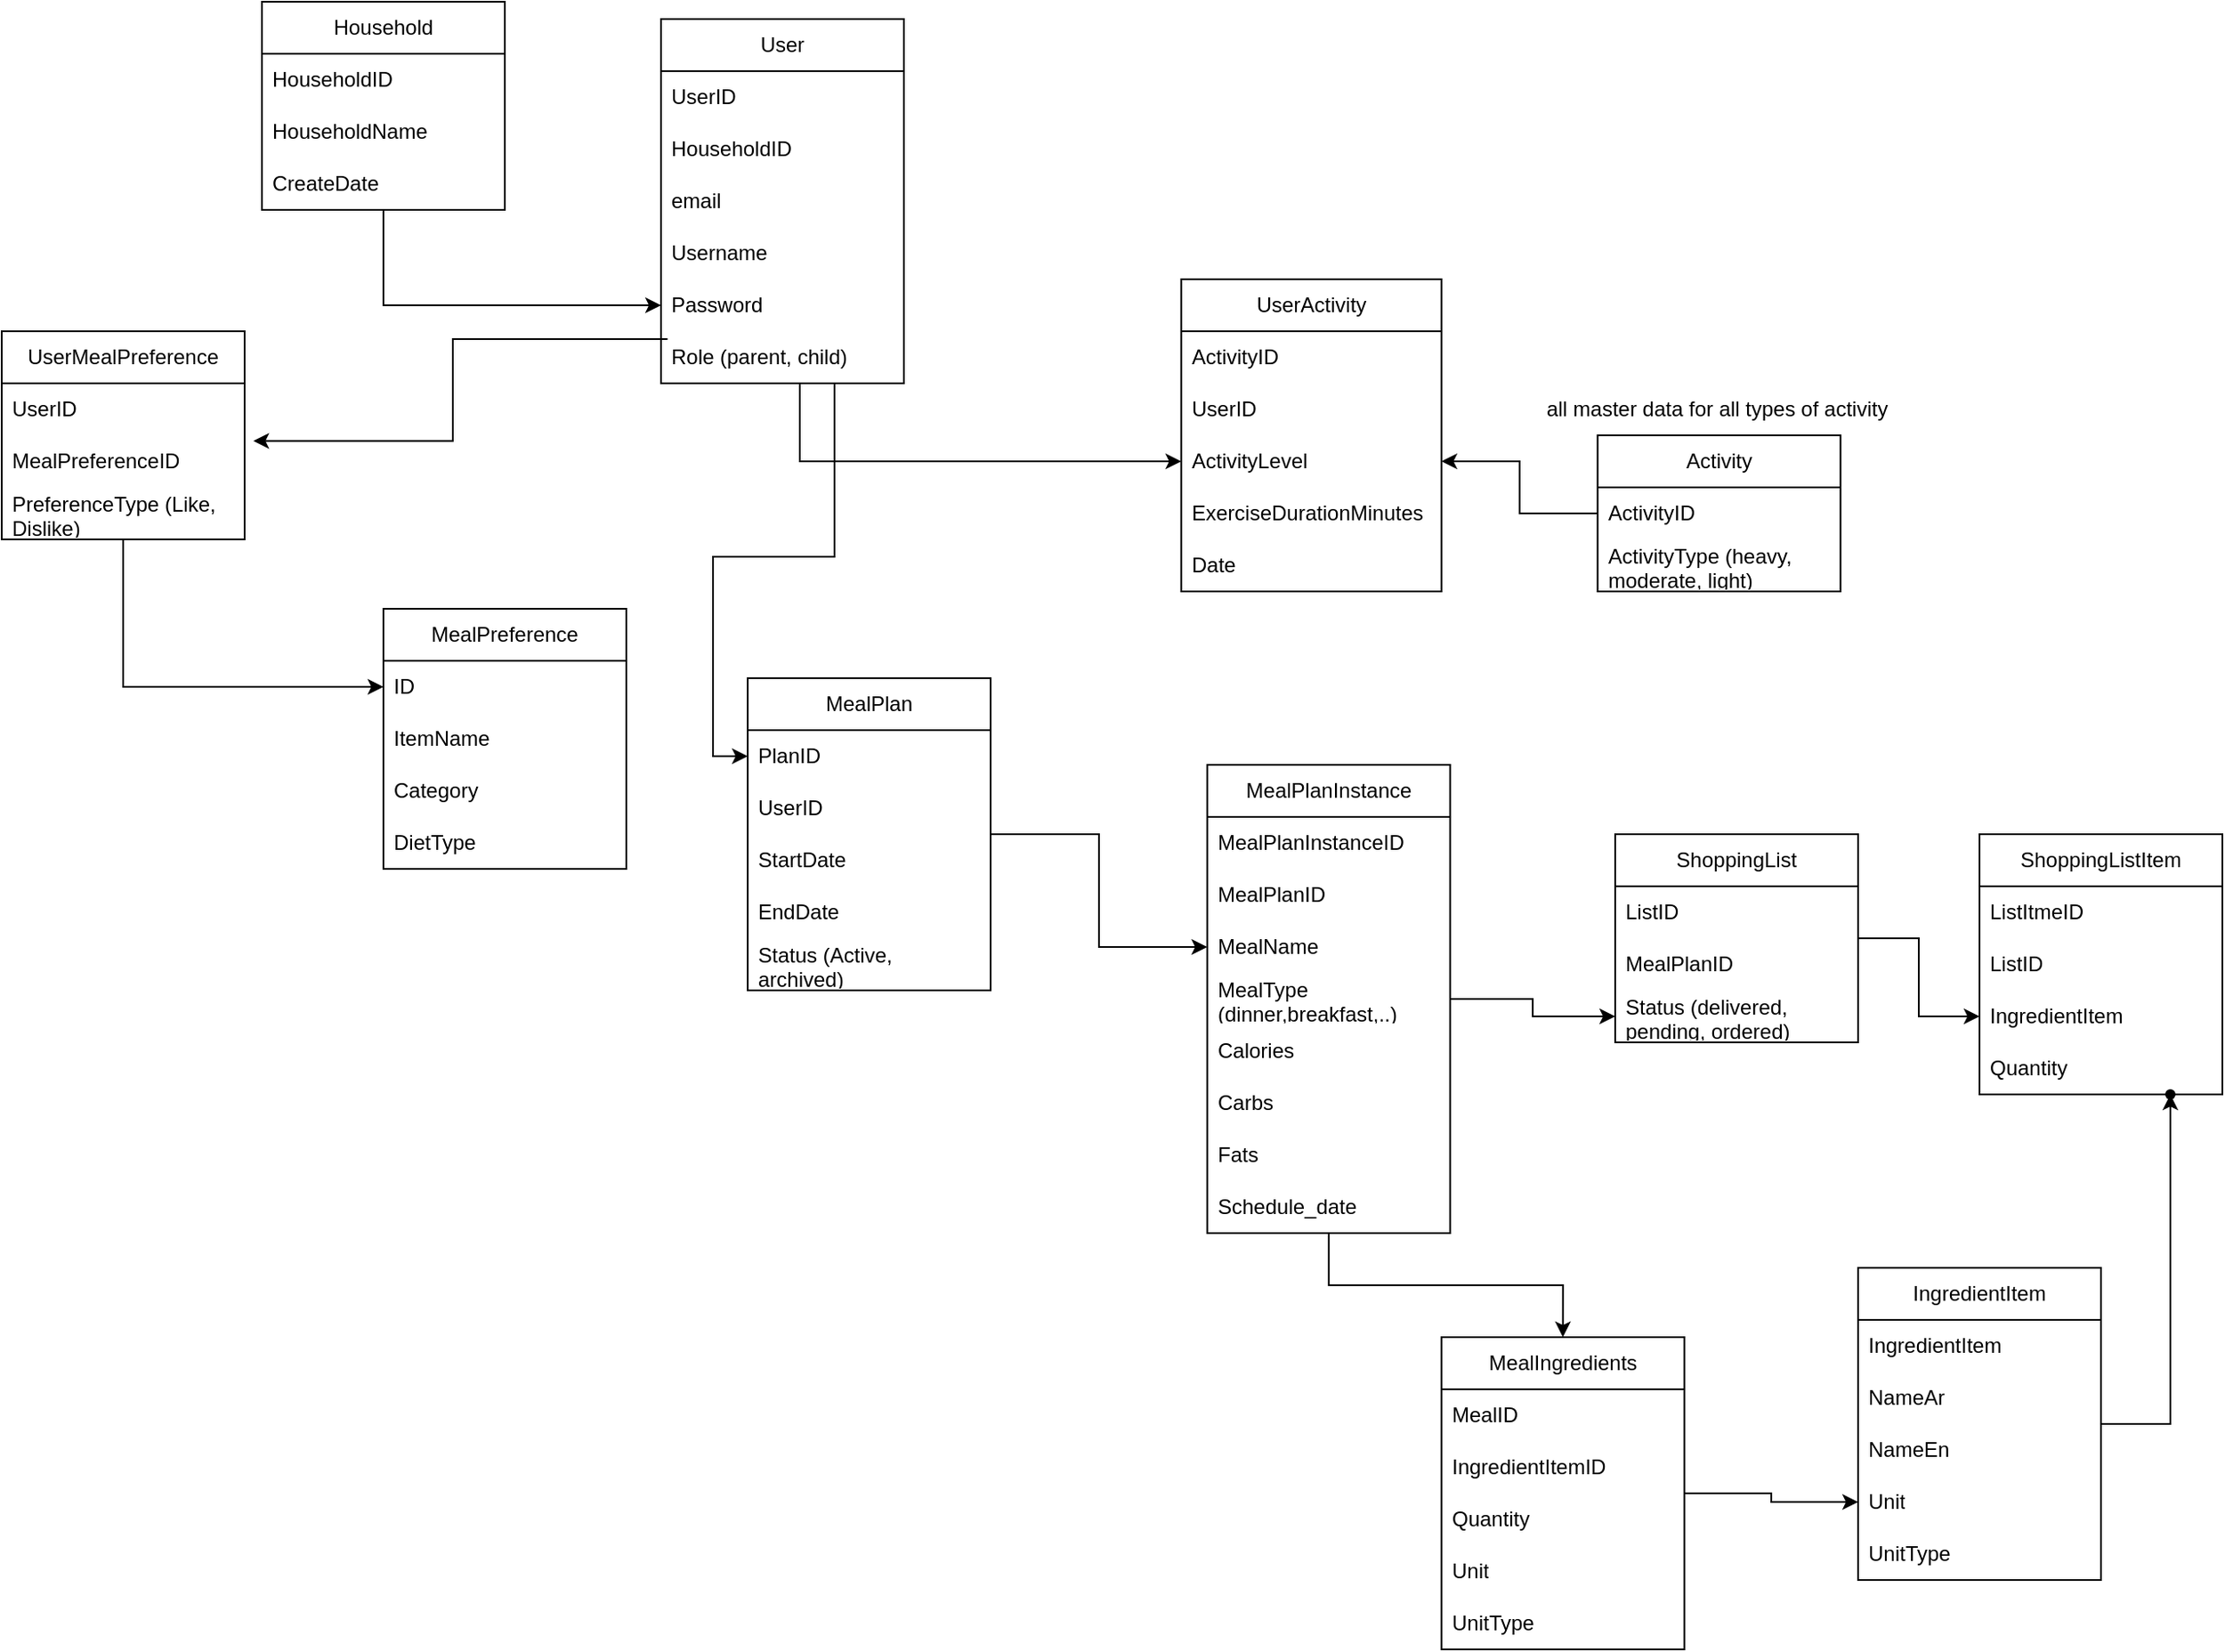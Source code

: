 <mxfile version="28.2.5">
  <diagram name="Page-1" id="1T8Flk_hhP0MfXB6WHCR">
    <mxGraphModel dx="1940" dy="658" grid="1" gridSize="10" guides="1" tooltips="1" connect="1" arrows="1" fold="1" page="1" pageScale="1" pageWidth="850" pageHeight="1100" math="0" shadow="0">
      <root>
        <mxCell id="0" />
        <mxCell id="1" parent="0" />
        <mxCell id="XhGrGPzaShYjws2vA5md-18" value="" style="edgeStyle=orthogonalEdgeStyle;rounded=0;orthogonalLoop=1;jettySize=auto;html=1;exitX=0.027;exitY=1.15;exitDx=0;exitDy=0;exitPerimeter=0;entryX=1.036;entryY=0.108;entryDx=0;entryDy=0;entryPerimeter=0;" parent="1" source="XhGrGPzaShYjws2vA5md-4" target="XhGrGPzaShYjws2vA5md-16" edge="1">
          <mxGeometry relative="1" as="geometry">
            <mxPoint x="-315" y="300.0" as="sourcePoint" />
            <mxPoint x="-625" y="345.0" as="targetPoint" />
          </mxGeometry>
        </mxCell>
        <mxCell id="XhGrGPzaShYjws2vA5md-35" value="" style="edgeStyle=orthogonalEdgeStyle;rounded=0;orthogonalLoop=1;jettySize=auto;html=1;" parent="1" source="XhGrGPzaShYjws2vA5md-1" target="XhGrGPzaShYjws2vA5md-34" edge="1">
          <mxGeometry relative="1" as="geometry">
            <Array as="points">
              <mxPoint x="-300" y="325" />
            </Array>
          </mxGeometry>
        </mxCell>
        <mxCell id="XhGrGPzaShYjws2vA5md-52" value="" style="edgeStyle=orthogonalEdgeStyle;rounded=0;orthogonalLoop=1;jettySize=auto;html=1;" parent="1" source="XhGrGPzaShYjws2vA5md-1" target="XhGrGPzaShYjws2vA5md-47" edge="1">
          <mxGeometry relative="1" as="geometry">
            <Array as="points">
              <mxPoint x="-280" y="380" />
              <mxPoint x="-350" y="380" />
              <mxPoint x="-350" y="495" />
            </Array>
          </mxGeometry>
        </mxCell>
        <mxCell id="XhGrGPzaShYjws2vA5md-1" value="User" style="swimlane;fontStyle=0;childLayout=stackLayout;horizontal=1;startSize=30;horizontalStack=0;resizeParent=1;resizeParentMax=0;resizeLast=0;collapsible=1;marginBottom=0;whiteSpace=wrap;html=1;" parent="1" vertex="1">
          <mxGeometry x="-380" y="70" width="140" height="210" as="geometry" />
        </mxCell>
        <mxCell id="XhGrGPzaShYjws2vA5md-2" value="UserID" style="text;strokeColor=none;fillColor=none;align=left;verticalAlign=middle;spacingLeft=4;spacingRight=4;overflow=hidden;points=[[0,0.5],[1,0.5]];portConstraint=eastwest;rotatable=0;whiteSpace=wrap;html=1;" parent="XhGrGPzaShYjws2vA5md-1" vertex="1">
          <mxGeometry y="30" width="140" height="30" as="geometry" />
        </mxCell>
        <mxCell id="XhGrGPzaShYjws2vA5md-9" value="HouseholdID" style="text;strokeColor=none;fillColor=none;align=left;verticalAlign=middle;spacingLeft=4;spacingRight=4;overflow=hidden;points=[[0,0.5],[1,0.5]];portConstraint=eastwest;rotatable=0;whiteSpace=wrap;html=1;" parent="XhGrGPzaShYjws2vA5md-1" vertex="1">
          <mxGeometry y="60" width="140" height="30" as="geometry" />
        </mxCell>
        <mxCell id="6CPnGSKHv73OvFHekW6K-3" value="email" style="text;strokeColor=none;fillColor=none;align=left;verticalAlign=middle;spacingLeft=4;spacingRight=4;overflow=hidden;points=[[0,0.5],[1,0.5]];portConstraint=eastwest;rotatable=0;whiteSpace=wrap;html=1;" vertex="1" parent="XhGrGPzaShYjws2vA5md-1">
          <mxGeometry y="90" width="140" height="30" as="geometry" />
        </mxCell>
        <mxCell id="XhGrGPzaShYjws2vA5md-3" value="Username" style="text;strokeColor=none;fillColor=none;align=left;verticalAlign=middle;spacingLeft=4;spacingRight=4;overflow=hidden;points=[[0,0.5],[1,0.5]];portConstraint=eastwest;rotatable=0;whiteSpace=wrap;html=1;" parent="XhGrGPzaShYjws2vA5md-1" vertex="1">
          <mxGeometry y="120" width="140" height="30" as="geometry" />
        </mxCell>
        <mxCell id="XhGrGPzaShYjws2vA5md-4" value="Password" style="text;strokeColor=none;fillColor=none;align=left;verticalAlign=middle;spacingLeft=4;spacingRight=4;overflow=hidden;points=[[0,0.5],[1,0.5]];portConstraint=eastwest;rotatable=0;whiteSpace=wrap;html=1;" parent="XhGrGPzaShYjws2vA5md-1" vertex="1">
          <mxGeometry y="150" width="140" height="30" as="geometry" />
        </mxCell>
        <mxCell id="6CPnGSKHv73OvFHekW6K-4" value="Role (parent, child)" style="text;strokeColor=none;fillColor=none;align=left;verticalAlign=middle;spacingLeft=4;spacingRight=4;overflow=hidden;points=[[0,0.5],[1,0.5]];portConstraint=eastwest;rotatable=0;whiteSpace=wrap;html=1;" vertex="1" parent="XhGrGPzaShYjws2vA5md-1">
          <mxGeometry y="180" width="140" height="30" as="geometry" />
        </mxCell>
        <mxCell id="XhGrGPzaShYjws2vA5md-21" value="" style="edgeStyle=orthogonalEdgeStyle;rounded=0;orthogonalLoop=1;jettySize=auto;html=1;" parent="1" source="XhGrGPzaShYjws2vA5md-5" target="XhGrGPzaShYjws2vA5md-4" edge="1">
          <mxGeometry relative="1" as="geometry" />
        </mxCell>
        <mxCell id="XhGrGPzaShYjws2vA5md-5" value="Household" style="swimlane;fontStyle=0;childLayout=stackLayout;horizontal=1;startSize=30;horizontalStack=0;resizeParent=1;resizeParentMax=0;resizeLast=0;collapsible=1;marginBottom=0;whiteSpace=wrap;html=1;" parent="1" vertex="1">
          <mxGeometry x="-610" y="60" width="140" height="120" as="geometry" />
        </mxCell>
        <mxCell id="XhGrGPzaShYjws2vA5md-6" value="HouseholdID" style="text;strokeColor=none;fillColor=none;align=left;verticalAlign=middle;spacingLeft=4;spacingRight=4;overflow=hidden;points=[[0,0.5],[1,0.5]];portConstraint=eastwest;rotatable=0;whiteSpace=wrap;html=1;" parent="XhGrGPzaShYjws2vA5md-5" vertex="1">
          <mxGeometry y="30" width="140" height="30" as="geometry" />
        </mxCell>
        <mxCell id="6CPnGSKHv73OvFHekW6K-1" value="HouseholdName" style="text;strokeColor=none;fillColor=none;align=left;verticalAlign=middle;spacingLeft=4;spacingRight=4;overflow=hidden;points=[[0,0.5],[1,0.5]];portConstraint=eastwest;rotatable=0;whiteSpace=wrap;html=1;" vertex="1" parent="XhGrGPzaShYjws2vA5md-5">
          <mxGeometry y="60" width="140" height="30" as="geometry" />
        </mxCell>
        <mxCell id="6CPnGSKHv73OvFHekW6K-2" value="CreateDate" style="text;strokeColor=none;fillColor=none;align=left;verticalAlign=middle;spacingLeft=4;spacingRight=4;overflow=hidden;points=[[0,0.5],[1,0.5]];portConstraint=eastwest;rotatable=0;whiteSpace=wrap;html=1;" vertex="1" parent="XhGrGPzaShYjws2vA5md-5">
          <mxGeometry y="90" width="140" height="30" as="geometry" />
        </mxCell>
        <mxCell id="XhGrGPzaShYjws2vA5md-14" value="UserMealPreference" style="swimlane;fontStyle=0;childLayout=stackLayout;horizontal=1;startSize=30;horizontalStack=0;resizeParent=1;resizeParentMax=0;resizeLast=0;collapsible=1;marginBottom=0;whiteSpace=wrap;html=1;" parent="1" vertex="1">
          <mxGeometry x="-760" y="250" width="140" height="120" as="geometry" />
        </mxCell>
        <mxCell id="XhGrGPzaShYjws2vA5md-15" value="UserID" style="text;strokeColor=none;fillColor=none;align=left;verticalAlign=middle;spacingLeft=4;spacingRight=4;overflow=hidden;points=[[0,0.5],[1,0.5]];portConstraint=eastwest;rotatable=0;whiteSpace=wrap;html=1;" parent="XhGrGPzaShYjws2vA5md-14" vertex="1">
          <mxGeometry y="30" width="140" height="30" as="geometry" />
        </mxCell>
        <mxCell id="XhGrGPzaShYjws2vA5md-16" value="MealPreferenceID" style="text;strokeColor=none;fillColor=none;align=left;verticalAlign=middle;spacingLeft=4;spacingRight=4;overflow=hidden;points=[[0,0.5],[1,0.5]];portConstraint=eastwest;rotatable=0;whiteSpace=wrap;html=1;" parent="XhGrGPzaShYjws2vA5md-14" vertex="1">
          <mxGeometry y="60" width="140" height="30" as="geometry" />
        </mxCell>
        <mxCell id="6CPnGSKHv73OvFHekW6K-5" value="PreferenceType (Like, Dislike)" style="text;strokeColor=none;fillColor=none;align=left;verticalAlign=middle;spacingLeft=4;spacingRight=4;overflow=hidden;points=[[0,0.5],[1,0.5]];portConstraint=eastwest;rotatable=0;whiteSpace=wrap;html=1;" vertex="1" parent="XhGrGPzaShYjws2vA5md-14">
          <mxGeometry y="90" width="140" height="30" as="geometry" />
        </mxCell>
        <mxCell id="XhGrGPzaShYjws2vA5md-29" value="UserActivity" style="swimlane;fontStyle=0;childLayout=stackLayout;horizontal=1;startSize=30;horizontalStack=0;resizeParent=1;resizeParentMax=0;resizeLast=0;collapsible=1;marginBottom=0;whiteSpace=wrap;html=1;" parent="1" vertex="1">
          <mxGeometry x="-80.14" y="220" width="150" height="180" as="geometry" />
        </mxCell>
        <mxCell id="XhGrGPzaShYjws2vA5md-30" value="ActivityID" style="text;strokeColor=none;fillColor=none;align=left;verticalAlign=middle;spacingLeft=4;spacingRight=4;overflow=hidden;points=[[0,0.5],[1,0.5]];portConstraint=eastwest;rotatable=0;whiteSpace=wrap;html=1;" parent="XhGrGPzaShYjws2vA5md-29" vertex="1">
          <mxGeometry y="30" width="150" height="30" as="geometry" />
        </mxCell>
        <mxCell id="XhGrGPzaShYjws2vA5md-31" value="UserID" style="text;strokeColor=none;fillColor=none;align=left;verticalAlign=middle;spacingLeft=4;spacingRight=4;overflow=hidden;points=[[0,0.5],[1,0.5]];portConstraint=eastwest;rotatable=0;whiteSpace=wrap;html=1;" parent="XhGrGPzaShYjws2vA5md-29" vertex="1">
          <mxGeometry y="60" width="150" height="30" as="geometry" />
        </mxCell>
        <mxCell id="XhGrGPzaShYjws2vA5md-34" value="ActivityLevel" style="text;strokeColor=none;fillColor=none;align=left;verticalAlign=middle;spacingLeft=4;spacingRight=4;overflow=hidden;points=[[0,0.5],[1,0.5]];portConstraint=eastwest;rotatable=0;whiteSpace=wrap;html=1;" parent="XhGrGPzaShYjws2vA5md-29" vertex="1">
          <mxGeometry y="90" width="150" height="30" as="geometry" />
        </mxCell>
        <mxCell id="XhGrGPzaShYjws2vA5md-37" value="ExerciseDurationMinutes" style="text;strokeColor=none;fillColor=none;align=left;verticalAlign=middle;spacingLeft=4;spacingRight=4;overflow=hidden;points=[[0,0.5],[1,0.5]];portConstraint=eastwest;rotatable=0;whiteSpace=wrap;html=1;" parent="XhGrGPzaShYjws2vA5md-29" vertex="1">
          <mxGeometry y="120" width="150" height="30" as="geometry" />
        </mxCell>
        <mxCell id="6CPnGSKHv73OvFHekW6K-8" value="Date" style="text;strokeColor=none;fillColor=none;align=left;verticalAlign=middle;spacingLeft=4;spacingRight=4;overflow=hidden;points=[[0,0.5],[1,0.5]];portConstraint=eastwest;rotatable=0;whiteSpace=wrap;html=1;" vertex="1" parent="XhGrGPzaShYjws2vA5md-29">
          <mxGeometry y="150" width="150" height="30" as="geometry" />
        </mxCell>
        <mxCell id="XhGrGPzaShYjws2vA5md-32" value="" style="group" parent="1" vertex="1" connectable="0">
          <mxGeometry x="119.86" y="280" width="220" height="120" as="geometry" />
        </mxCell>
        <mxCell id="XhGrGPzaShYjws2vA5md-26" value="all master data for all types of activity&amp;nbsp;" style="text;html=1;align=center;verticalAlign=middle;resizable=0;points=[];autosize=1;strokeColor=none;fillColor=none;" parent="XhGrGPzaShYjws2vA5md-32" vertex="1">
          <mxGeometry width="220" height="30" as="geometry" />
        </mxCell>
        <mxCell id="XhGrGPzaShYjws2vA5md-22" value="Activity" style="swimlane;fontStyle=0;childLayout=stackLayout;horizontal=1;startSize=30;horizontalStack=0;resizeParent=1;resizeParentMax=0;resizeLast=0;collapsible=1;marginBottom=0;whiteSpace=wrap;html=1;" parent="1" vertex="1">
          <mxGeometry x="159.86" y="310" width="140" height="90" as="geometry" />
        </mxCell>
        <mxCell id="XhGrGPzaShYjws2vA5md-23" value="ActivityID" style="text;strokeColor=none;fillColor=none;align=left;verticalAlign=middle;spacingLeft=4;spacingRight=4;overflow=hidden;points=[[0,0.5],[1,0.5]];portConstraint=eastwest;rotatable=0;whiteSpace=wrap;html=1;" parent="XhGrGPzaShYjws2vA5md-22" vertex="1">
          <mxGeometry y="30" width="140" height="30" as="geometry" />
        </mxCell>
        <mxCell id="XhGrGPzaShYjws2vA5md-24" value="ActivityType (heavy, moderate, light)" style="text;strokeColor=none;fillColor=none;align=left;verticalAlign=middle;spacingLeft=4;spacingRight=4;overflow=hidden;points=[[0,0.5],[1,0.5]];portConstraint=eastwest;rotatable=0;whiteSpace=wrap;html=1;" parent="XhGrGPzaShYjws2vA5md-22" vertex="1">
          <mxGeometry y="60" width="140" height="30" as="geometry" />
        </mxCell>
        <mxCell id="XhGrGPzaShYjws2vA5md-10" value="MealPreference" style="swimlane;fontStyle=0;childLayout=stackLayout;horizontal=1;startSize=30;horizontalStack=0;resizeParent=1;resizeParentMax=0;resizeLast=0;collapsible=1;marginBottom=0;whiteSpace=wrap;html=1;" parent="1" vertex="1">
          <mxGeometry x="-540" y="410" width="140" height="150" as="geometry" />
        </mxCell>
        <mxCell id="XhGrGPzaShYjws2vA5md-11" value="ID" style="text;strokeColor=none;fillColor=none;align=left;verticalAlign=middle;spacingLeft=4;spacingRight=4;overflow=hidden;points=[[0,0.5],[1,0.5]];portConstraint=eastwest;rotatable=0;whiteSpace=wrap;html=1;" parent="XhGrGPzaShYjws2vA5md-10" vertex="1">
          <mxGeometry y="30" width="140" height="30" as="geometry" />
        </mxCell>
        <mxCell id="XhGrGPzaShYjws2vA5md-12" value="ItemName" style="text;strokeColor=none;fillColor=none;align=left;verticalAlign=middle;spacingLeft=4;spacingRight=4;overflow=hidden;points=[[0,0.5],[1,0.5]];portConstraint=eastwest;rotatable=0;whiteSpace=wrap;html=1;" parent="XhGrGPzaShYjws2vA5md-10" vertex="1">
          <mxGeometry y="60" width="140" height="30" as="geometry" />
        </mxCell>
        <mxCell id="XhGrGPzaShYjws2vA5md-27" value="Category" style="text;strokeColor=none;fillColor=none;align=left;verticalAlign=middle;spacingLeft=4;spacingRight=4;overflow=hidden;points=[[0,0.5],[1,0.5]];portConstraint=eastwest;rotatable=0;whiteSpace=wrap;html=1;" parent="XhGrGPzaShYjws2vA5md-10" vertex="1">
          <mxGeometry y="90" width="140" height="30" as="geometry" />
        </mxCell>
        <mxCell id="XhGrGPzaShYjws2vA5md-38" value="DietType" style="text;strokeColor=none;fillColor=none;align=left;verticalAlign=middle;spacingLeft=4;spacingRight=4;overflow=hidden;points=[[0,0.5],[1,0.5]];portConstraint=eastwest;rotatable=0;whiteSpace=wrap;html=1;" parent="XhGrGPzaShYjws2vA5md-10" vertex="1">
          <mxGeometry y="120" width="140" height="30" as="geometry" />
        </mxCell>
        <mxCell id="XhGrGPzaShYjws2vA5md-20" value="" style="edgeStyle=orthogonalEdgeStyle;rounded=0;orthogonalLoop=1;jettySize=auto;html=1;" parent="1" source="XhGrGPzaShYjws2vA5md-14" target="XhGrGPzaShYjws2vA5md-11" edge="1">
          <mxGeometry relative="1" as="geometry" />
        </mxCell>
        <mxCell id="XhGrGPzaShYjws2vA5md-36" value="" style="edgeStyle=orthogonalEdgeStyle;rounded=0;orthogonalLoop=1;jettySize=auto;html=1;" parent="1" source="XhGrGPzaShYjws2vA5md-23" target="XhGrGPzaShYjws2vA5md-34" edge="1">
          <mxGeometry relative="1" as="geometry" />
        </mxCell>
        <mxCell id="XhGrGPzaShYjws2vA5md-71" value="" style="edgeStyle=orthogonalEdgeStyle;rounded=0;orthogonalLoop=1;jettySize=auto;html=1;entryX=0.5;entryY=0;entryDx=0;entryDy=0;" parent="1" source="XhGrGPzaShYjws2vA5md-39" target="XhGrGPzaShYjws2vA5md-64" edge="1">
          <mxGeometry relative="1" as="geometry">
            <mxPoint x="184.86" y="605" as="targetPoint" />
          </mxGeometry>
        </mxCell>
        <mxCell id="6CPnGSKHv73OvFHekW6K-15" value="" style="edgeStyle=orthogonalEdgeStyle;rounded=0;orthogonalLoop=1;jettySize=auto;html=1;" edge="1" parent="1" source="XhGrGPzaShYjws2vA5md-39" target="6CPnGSKHv73OvFHekW6K-12">
          <mxGeometry relative="1" as="geometry" />
        </mxCell>
        <mxCell id="XhGrGPzaShYjws2vA5md-39" value="MealPlanInstance" style="swimlane;fontStyle=0;childLayout=stackLayout;horizontal=1;startSize=30;horizontalStack=0;resizeParent=1;resizeParentMax=0;resizeLast=0;collapsible=1;marginBottom=0;whiteSpace=wrap;html=1;" parent="1" vertex="1">
          <mxGeometry x="-65.14" y="500" width="140" height="270" as="geometry" />
        </mxCell>
        <mxCell id="XhGrGPzaShYjws2vA5md-40" value="&lt;span style=&quot;text-align: center;&quot;&gt;MealPlanInstanceID&lt;/span&gt;" style="text;strokeColor=none;fillColor=none;align=left;verticalAlign=middle;spacingLeft=4;spacingRight=4;overflow=hidden;points=[[0,0.5],[1,0.5]];portConstraint=eastwest;rotatable=0;whiteSpace=wrap;html=1;" parent="XhGrGPzaShYjws2vA5md-39" vertex="1">
          <mxGeometry y="30" width="140" height="30" as="geometry" />
        </mxCell>
        <mxCell id="6CPnGSKHv73OvFHekW6K-29" value="MealPlanID" style="text;strokeColor=none;fillColor=none;align=left;verticalAlign=middle;spacingLeft=4;spacingRight=4;overflow=hidden;points=[[0,0.5],[1,0.5]];portConstraint=eastwest;rotatable=0;whiteSpace=wrap;html=1;" vertex="1" parent="XhGrGPzaShYjws2vA5md-39">
          <mxGeometry y="60" width="140" height="30" as="geometry" />
        </mxCell>
        <mxCell id="XhGrGPzaShYjws2vA5md-41" value="MealName" style="text;strokeColor=none;fillColor=none;align=left;verticalAlign=middle;spacingLeft=4;spacingRight=4;overflow=hidden;points=[[0,0.5],[1,0.5]];portConstraint=eastwest;rotatable=0;whiteSpace=wrap;html=1;" parent="XhGrGPzaShYjws2vA5md-39" vertex="1">
          <mxGeometry y="90" width="140" height="30" as="geometry" />
        </mxCell>
        <mxCell id="XhGrGPzaShYjws2vA5md-42" value="MealType (dinner,breakfast,..)" style="text;strokeColor=none;fillColor=none;align=left;verticalAlign=middle;spacingLeft=4;spacingRight=4;overflow=hidden;points=[[0,0.5],[1,0.5]];portConstraint=eastwest;rotatable=0;whiteSpace=wrap;html=1;" parent="XhGrGPzaShYjws2vA5md-39" vertex="1">
          <mxGeometry y="120" width="140" height="30" as="geometry" />
        </mxCell>
        <mxCell id="XhGrGPzaShYjws2vA5md-43" value="Calories" style="text;strokeColor=none;fillColor=none;align=left;verticalAlign=middle;spacingLeft=4;spacingRight=4;overflow=hidden;points=[[0,0.5],[1,0.5]];portConstraint=eastwest;rotatable=0;whiteSpace=wrap;html=1;" parent="XhGrGPzaShYjws2vA5md-39" vertex="1">
          <mxGeometry y="150" width="140" height="30" as="geometry" />
        </mxCell>
        <mxCell id="XhGrGPzaShYjws2vA5md-44" value="Carbs" style="text;strokeColor=none;fillColor=none;align=left;verticalAlign=middle;spacingLeft=4;spacingRight=4;overflow=hidden;points=[[0,0.5],[1,0.5]];portConstraint=eastwest;rotatable=0;whiteSpace=wrap;html=1;" parent="XhGrGPzaShYjws2vA5md-39" vertex="1">
          <mxGeometry y="180" width="140" height="30" as="geometry" />
        </mxCell>
        <mxCell id="XhGrGPzaShYjws2vA5md-45" value="Fats" style="text;strokeColor=none;fillColor=none;align=left;verticalAlign=middle;spacingLeft=4;spacingRight=4;overflow=hidden;points=[[0,0.5],[1,0.5]];portConstraint=eastwest;rotatable=0;whiteSpace=wrap;html=1;" parent="XhGrGPzaShYjws2vA5md-39" vertex="1">
          <mxGeometry y="210" width="140" height="30" as="geometry" />
        </mxCell>
        <mxCell id="6CPnGSKHv73OvFHekW6K-7" value="Schedule_date" style="text;strokeColor=none;fillColor=none;align=left;verticalAlign=middle;spacingLeft=4;spacingRight=4;overflow=hidden;points=[[0,0.5],[1,0.5]];portConstraint=eastwest;rotatable=0;whiteSpace=wrap;html=1;" vertex="1" parent="XhGrGPzaShYjws2vA5md-39">
          <mxGeometry y="240" width="140" height="30" as="geometry" />
        </mxCell>
        <mxCell id="XhGrGPzaShYjws2vA5md-53" value="" style="edgeStyle=orthogonalEdgeStyle;rounded=0;orthogonalLoop=1;jettySize=auto;html=1;" parent="1" source="XhGrGPzaShYjws2vA5md-46" target="XhGrGPzaShYjws2vA5md-41" edge="1">
          <mxGeometry relative="1" as="geometry" />
        </mxCell>
        <mxCell id="XhGrGPzaShYjws2vA5md-46" value="MealPlan" style="swimlane;fontStyle=0;childLayout=stackLayout;horizontal=1;startSize=30;horizontalStack=0;resizeParent=1;resizeParentMax=0;resizeLast=0;collapsible=1;marginBottom=0;whiteSpace=wrap;html=1;" parent="1" vertex="1">
          <mxGeometry x="-330" y="450" width="140" height="180" as="geometry" />
        </mxCell>
        <mxCell id="XhGrGPzaShYjws2vA5md-47" value="PlanID" style="text;strokeColor=none;fillColor=none;align=left;verticalAlign=middle;spacingLeft=4;spacingRight=4;overflow=hidden;points=[[0,0.5],[1,0.5]];portConstraint=eastwest;rotatable=0;whiteSpace=wrap;html=1;" parent="XhGrGPzaShYjws2vA5md-46" vertex="1">
          <mxGeometry y="30" width="140" height="30" as="geometry" />
        </mxCell>
        <mxCell id="XhGrGPzaShYjws2vA5md-48" value="UserID" style="text;strokeColor=none;fillColor=none;align=left;verticalAlign=middle;spacingLeft=4;spacingRight=4;overflow=hidden;points=[[0,0.5],[1,0.5]];portConstraint=eastwest;rotatable=0;whiteSpace=wrap;html=1;" parent="XhGrGPzaShYjws2vA5md-46" vertex="1">
          <mxGeometry y="60" width="140" height="30" as="geometry" />
        </mxCell>
        <mxCell id="XhGrGPzaShYjws2vA5md-49" value="StartDate" style="text;strokeColor=none;fillColor=none;align=left;verticalAlign=middle;spacingLeft=4;spacingRight=4;overflow=hidden;points=[[0,0.5],[1,0.5]];portConstraint=eastwest;rotatable=0;whiteSpace=wrap;html=1;" parent="XhGrGPzaShYjws2vA5md-46" vertex="1">
          <mxGeometry y="90" width="140" height="30" as="geometry" />
        </mxCell>
        <mxCell id="XhGrGPzaShYjws2vA5md-50" value="EndDate" style="text;strokeColor=none;fillColor=none;align=left;verticalAlign=middle;spacingLeft=4;spacingRight=4;overflow=hidden;points=[[0,0.5],[1,0.5]];portConstraint=eastwest;rotatable=0;whiteSpace=wrap;html=1;" parent="XhGrGPzaShYjws2vA5md-46" vertex="1">
          <mxGeometry y="120" width="140" height="30" as="geometry" />
        </mxCell>
        <mxCell id="6CPnGSKHv73OvFHekW6K-6" value="Status (Active, archived)" style="text;strokeColor=none;fillColor=none;align=left;verticalAlign=middle;spacingLeft=4;spacingRight=4;overflow=hidden;points=[[0,0.5],[1,0.5]];portConstraint=eastwest;rotatable=0;whiteSpace=wrap;html=1;" vertex="1" parent="XhGrGPzaShYjws2vA5md-46">
          <mxGeometry y="150" width="140" height="30" as="geometry" />
        </mxCell>
        <mxCell id="6CPnGSKHv73OvFHekW6K-28" value="" style="edgeStyle=orthogonalEdgeStyle;rounded=0;orthogonalLoop=1;jettySize=auto;html=1;" edge="1" parent="1" source="XhGrGPzaShYjws2vA5md-64" target="6CPnGSKHv73OvFHekW6K-26">
          <mxGeometry relative="1" as="geometry" />
        </mxCell>
        <mxCell id="XhGrGPzaShYjws2vA5md-64" value="MealIngredients" style="swimlane;fontStyle=0;childLayout=stackLayout;horizontal=1;startSize=30;horizontalStack=0;resizeParent=1;resizeParentMax=0;resizeLast=0;collapsible=1;marginBottom=0;whiteSpace=wrap;html=1;" parent="1" vertex="1">
          <mxGeometry x="69.86" y="830" width="140" height="180" as="geometry" />
        </mxCell>
        <mxCell id="XhGrGPzaShYjws2vA5md-65" value="MealID" style="text;strokeColor=none;fillColor=none;align=left;verticalAlign=middle;spacingLeft=4;spacingRight=4;overflow=hidden;points=[[0,0.5],[1,0.5]];portConstraint=eastwest;rotatable=0;whiteSpace=wrap;html=1;" parent="XhGrGPzaShYjws2vA5md-64" vertex="1">
          <mxGeometry y="30" width="140" height="30" as="geometry" />
        </mxCell>
        <mxCell id="XhGrGPzaShYjws2vA5md-66" value="&lt;span style=&quot;text-align: center;&quot;&gt;IngredientItemID&lt;/span&gt;" style="text;strokeColor=none;fillColor=none;align=left;verticalAlign=middle;spacingLeft=4;spacingRight=4;overflow=hidden;points=[[0,0.5],[1,0.5]];portConstraint=eastwest;rotatable=0;whiteSpace=wrap;html=1;" parent="XhGrGPzaShYjws2vA5md-64" vertex="1">
          <mxGeometry y="60" width="140" height="30" as="geometry" />
        </mxCell>
        <mxCell id="XhGrGPzaShYjws2vA5md-67" value="Quantity" style="text;strokeColor=none;fillColor=none;align=left;verticalAlign=middle;spacingLeft=4;spacingRight=4;overflow=hidden;points=[[0,0.5],[1,0.5]];portConstraint=eastwest;rotatable=0;whiteSpace=wrap;html=1;" parent="XhGrGPzaShYjws2vA5md-64" vertex="1">
          <mxGeometry y="90" width="140" height="30" as="geometry" />
        </mxCell>
        <mxCell id="XhGrGPzaShYjws2vA5md-68" value="Unit" style="text;strokeColor=none;fillColor=none;align=left;verticalAlign=middle;spacingLeft=4;spacingRight=4;overflow=hidden;points=[[0,0.5],[1,0.5]];portConstraint=eastwest;rotatable=0;whiteSpace=wrap;html=1;" parent="XhGrGPzaShYjws2vA5md-64" vertex="1">
          <mxGeometry y="120" width="140" height="30" as="geometry" />
        </mxCell>
        <mxCell id="XhGrGPzaShYjws2vA5md-69" value="UnitType" style="text;strokeColor=none;fillColor=none;align=left;verticalAlign=middle;spacingLeft=4;spacingRight=4;overflow=hidden;points=[[0,0.5],[1,0.5]];portConstraint=eastwest;rotatable=0;whiteSpace=wrap;html=1;" parent="XhGrGPzaShYjws2vA5md-64" vertex="1">
          <mxGeometry y="150" width="140" height="30" as="geometry" />
        </mxCell>
        <mxCell id="6CPnGSKHv73OvFHekW6K-21" value="" style="edgeStyle=orthogonalEdgeStyle;rounded=0;orthogonalLoop=1;jettySize=auto;html=1;" edge="1" parent="1" source="6CPnGSKHv73OvFHekW6K-9" target="6CPnGSKHv73OvFHekW6K-19">
          <mxGeometry relative="1" as="geometry" />
        </mxCell>
        <mxCell id="6CPnGSKHv73OvFHekW6K-9" value="ShoppingList" style="swimlane;fontStyle=0;childLayout=stackLayout;horizontal=1;startSize=30;horizontalStack=0;resizeParent=1;resizeParentMax=0;resizeLast=0;collapsible=1;marginBottom=0;whiteSpace=wrap;html=1;" vertex="1" parent="1">
          <mxGeometry x="170" y="540" width="140" height="120" as="geometry" />
        </mxCell>
        <mxCell id="6CPnGSKHv73OvFHekW6K-10" value="ListID" style="text;strokeColor=none;fillColor=none;align=left;verticalAlign=middle;spacingLeft=4;spacingRight=4;overflow=hidden;points=[[0,0.5],[1,0.5]];portConstraint=eastwest;rotatable=0;whiteSpace=wrap;html=1;" vertex="1" parent="6CPnGSKHv73OvFHekW6K-9">
          <mxGeometry y="30" width="140" height="30" as="geometry" />
        </mxCell>
        <mxCell id="6CPnGSKHv73OvFHekW6K-11" value="MealPlanID" style="text;strokeColor=none;fillColor=none;align=left;verticalAlign=middle;spacingLeft=4;spacingRight=4;overflow=hidden;points=[[0,0.5],[1,0.5]];portConstraint=eastwest;rotatable=0;whiteSpace=wrap;html=1;" vertex="1" parent="6CPnGSKHv73OvFHekW6K-9">
          <mxGeometry y="60" width="140" height="30" as="geometry" />
        </mxCell>
        <mxCell id="6CPnGSKHv73OvFHekW6K-12" value="Status (delivered, pending, ordered)" style="text;strokeColor=none;fillColor=none;align=left;verticalAlign=middle;spacingLeft=4;spacingRight=4;overflow=hidden;points=[[0,0.5],[1,0.5]];portConstraint=eastwest;rotatable=0;whiteSpace=wrap;html=1;" vertex="1" parent="6CPnGSKHv73OvFHekW6K-9">
          <mxGeometry y="90" width="140" height="30" as="geometry" />
        </mxCell>
        <mxCell id="6CPnGSKHv73OvFHekW6K-16" value="ShoppingListItem" style="swimlane;fontStyle=0;childLayout=stackLayout;horizontal=1;startSize=30;horizontalStack=0;resizeParent=1;resizeParentMax=0;resizeLast=0;collapsible=1;marginBottom=0;whiteSpace=wrap;html=1;" vertex="1" parent="1">
          <mxGeometry x="380" y="540" width="140" height="150" as="geometry" />
        </mxCell>
        <mxCell id="6CPnGSKHv73OvFHekW6K-17" value="ListItmeID" style="text;strokeColor=none;fillColor=none;align=left;verticalAlign=middle;spacingLeft=4;spacingRight=4;overflow=hidden;points=[[0,0.5],[1,0.5]];portConstraint=eastwest;rotatable=0;whiteSpace=wrap;html=1;" vertex="1" parent="6CPnGSKHv73OvFHekW6K-16">
          <mxGeometry y="30" width="140" height="30" as="geometry" />
        </mxCell>
        <mxCell id="6CPnGSKHv73OvFHekW6K-18" value="ListID" style="text;strokeColor=none;fillColor=none;align=left;verticalAlign=middle;spacingLeft=4;spacingRight=4;overflow=hidden;points=[[0,0.5],[1,0.5]];portConstraint=eastwest;rotatable=0;whiteSpace=wrap;html=1;" vertex="1" parent="6CPnGSKHv73OvFHekW6K-16">
          <mxGeometry y="60" width="140" height="30" as="geometry" />
        </mxCell>
        <mxCell id="6CPnGSKHv73OvFHekW6K-19" value="&lt;span style=&quot;text-align: center;&quot;&gt;IngredientItem&lt;/span&gt;" style="text;strokeColor=none;fillColor=none;align=left;verticalAlign=middle;spacingLeft=4;spacingRight=4;overflow=hidden;points=[[0,0.5],[1,0.5]];portConstraint=eastwest;rotatable=0;whiteSpace=wrap;html=1;" vertex="1" parent="6CPnGSKHv73OvFHekW6K-16">
          <mxGeometry y="90" width="140" height="30" as="geometry" />
        </mxCell>
        <mxCell id="6CPnGSKHv73OvFHekW6K-20" value="Quantity" style="text;strokeColor=none;fillColor=none;align=left;verticalAlign=middle;spacingLeft=4;spacingRight=4;overflow=hidden;points=[[0,0.5],[1,0.5]];portConstraint=eastwest;rotatable=0;whiteSpace=wrap;html=1;" vertex="1" parent="6CPnGSKHv73OvFHekW6K-16">
          <mxGeometry y="120" width="140" height="30" as="geometry" />
        </mxCell>
        <mxCell id="6CPnGSKHv73OvFHekW6K-31" value="" style="edgeStyle=orthogonalEdgeStyle;rounded=0;orthogonalLoop=1;jettySize=auto;html=1;" edge="1" parent="1" source="6CPnGSKHv73OvFHekW6K-22" target="6CPnGSKHv73OvFHekW6K-30">
          <mxGeometry relative="1" as="geometry" />
        </mxCell>
        <mxCell id="6CPnGSKHv73OvFHekW6K-22" value="IngredientItem" style="swimlane;fontStyle=0;childLayout=stackLayout;horizontal=1;startSize=30;horizontalStack=0;resizeParent=1;resizeParentMax=0;resizeLast=0;collapsible=1;marginBottom=0;whiteSpace=wrap;html=1;" vertex="1" parent="1">
          <mxGeometry x="310" y="790" width="140" height="180" as="geometry" />
        </mxCell>
        <mxCell id="6CPnGSKHv73OvFHekW6K-23" value="&lt;span style=&quot;text-align: center;&quot;&gt;IngredientItem&lt;/span&gt;" style="text;strokeColor=none;fillColor=none;align=left;verticalAlign=middle;spacingLeft=4;spacingRight=4;overflow=hidden;points=[[0,0.5],[1,0.5]];portConstraint=eastwest;rotatable=0;whiteSpace=wrap;html=1;" vertex="1" parent="6CPnGSKHv73OvFHekW6K-22">
          <mxGeometry y="30" width="140" height="30" as="geometry" />
        </mxCell>
        <mxCell id="6CPnGSKHv73OvFHekW6K-24" value="NameAr" style="text;strokeColor=none;fillColor=none;align=left;verticalAlign=middle;spacingLeft=4;spacingRight=4;overflow=hidden;points=[[0,0.5],[1,0.5]];portConstraint=eastwest;rotatable=0;whiteSpace=wrap;html=1;" vertex="1" parent="6CPnGSKHv73OvFHekW6K-22">
          <mxGeometry y="60" width="140" height="30" as="geometry" />
        </mxCell>
        <mxCell id="6CPnGSKHv73OvFHekW6K-25" value="NameEn" style="text;strokeColor=none;fillColor=none;align=left;verticalAlign=middle;spacingLeft=4;spacingRight=4;overflow=hidden;points=[[0,0.5],[1,0.5]];portConstraint=eastwest;rotatable=0;whiteSpace=wrap;html=1;" vertex="1" parent="6CPnGSKHv73OvFHekW6K-22">
          <mxGeometry y="90" width="140" height="30" as="geometry" />
        </mxCell>
        <mxCell id="6CPnGSKHv73OvFHekW6K-26" value="Unit" style="text;strokeColor=none;fillColor=none;align=left;verticalAlign=middle;spacingLeft=4;spacingRight=4;overflow=hidden;points=[[0,0.5],[1,0.5]];portConstraint=eastwest;rotatable=0;whiteSpace=wrap;html=1;" vertex="1" parent="6CPnGSKHv73OvFHekW6K-22">
          <mxGeometry y="120" width="140" height="30" as="geometry" />
        </mxCell>
        <mxCell id="6CPnGSKHv73OvFHekW6K-27" value="UnitType" style="text;strokeColor=none;fillColor=none;align=left;verticalAlign=middle;spacingLeft=4;spacingRight=4;overflow=hidden;points=[[0,0.5],[1,0.5]];portConstraint=eastwest;rotatable=0;whiteSpace=wrap;html=1;" vertex="1" parent="6CPnGSKHv73OvFHekW6K-22">
          <mxGeometry y="150" width="140" height="30" as="geometry" />
        </mxCell>
        <mxCell id="6CPnGSKHv73OvFHekW6K-30" value="" style="shape=waypoint;sketch=0;size=6;pointerEvents=1;points=[];fillColor=default;resizable=0;rotatable=0;perimeter=centerPerimeter;snapToPoint=1;fontStyle=0;startSize=30;horizontal=1;" vertex="1" parent="1">
          <mxGeometry x="480" y="680" width="20" height="20" as="geometry" />
        </mxCell>
      </root>
    </mxGraphModel>
  </diagram>
</mxfile>
